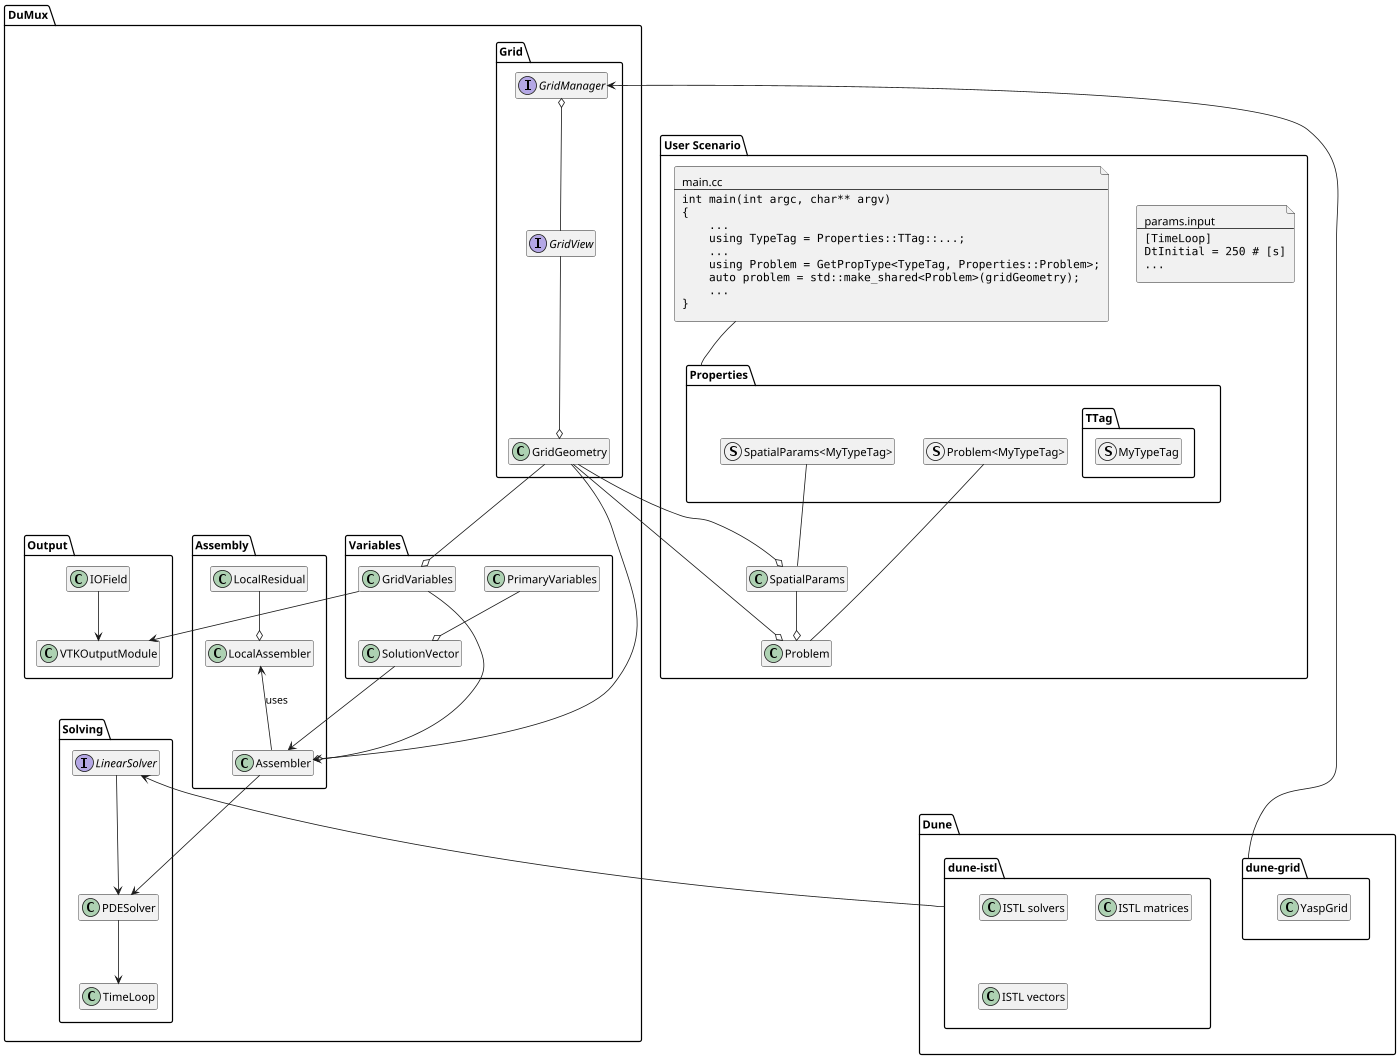 @startuml
scale 0.8
top to bottom direction
hide empty members
set separator none
allowmixing

package "Dune" {
    package "dune-istl"{
class "ISTL solvers"
class "ISTL matrices"
class "ISTL vectors"
}
    package dune-grid{
class YaspGrid
}
}

package "DuMux" {
    package "Grid" {
       interface GridManager{}
       interface GridView{}
       class GridGeometry{}
    }
    package "Variables" {
       class GridVariables{}
       class PrimaryVariables{}
       class SolutionVector{}
    }
    package "Assembly" [[./../html/group___assembly.html]] {
        class Assembler{}
        class LocalAssembler{}
        class LocalResidual{}
        
    }
    package "Solving" {
        class PDESolver [[./../html/group___nonlinear.html]] {}
        interface LinearSolver [[./../html/group___linear.html]] {}
        class TimeLoop{}
    }
    package "Output" {
        class IOField{}
        class VTKOutputModule
    }
}

package "User Scenario" {
        class Problem{}
        class SpatialParams{}
        file params as "
            params.input
            ----
            <code>
            [TimeLoop]
            DtInitial = 250 # [s]
            ...
            </code>
        "
        file main as "
            main.cc
            ----
            <code>
            int main(int argc, char** argv)
            {
                ...
                using TypeTag = Properties::TTag::...;
                ...
                using Problem = GetPropType<TypeTag, Properties::Problem>;
                auto problem = std::make_shared<Problem>(gridGeometry);
                ...
            }
            </code>
        "
    package "Properties" {
        package "TTag" {
            struct MyTypeTag{}
        }
        struct "Problem<MyTypeTag>"{}
        struct "SpatialParams<MyTypeTag>"{}
    }
}


LinearSolver <-- "dune-istl"
GridManager <-- "dune-grid"
GridManager o-- GridView
GridView --o GridGeometry
GridGeometry --o Problem
GridGeometry --o SpatialParams
GridGeometry --o GridVariables
GridGeometry --o Assembler
LinearSolver --> PDESolver
LocalResidual --o LocalAssembler
LocalAssembler <-- Assembler: uses
GridVariables --> VTKOutputModule
PrimaryVariables --o SolutionVector
IOField --> VTKOutputModule
Assembler --> PDESolver
PDESolver --> TimeLoop
SolutionVector --> Assembler
GridVariables --> Assembler
SpatialParams --o Problem
"Problem<MyTypeTag>" -- Problem
"SpatialParams<MyTypeTag>" -- SpatialParams
main -- Properties
@enduml
